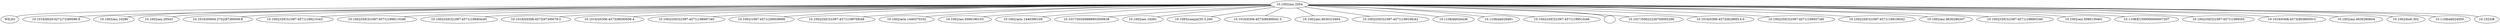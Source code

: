 strict graph mind_map169 {
	"10.1002/asi.2054" -- WILSO
	"10.1002/asi.2054" -- "10.1016/0020-0271(73)90096-X"
	"10.1002/asi.2054" -- "10.1002/asi.10286"
	"10.1002/asi.2054" -- "10.1002/asi.20543"
	"10.1002/asi.2054" -- "10.1016/S0004-3702(97)00008-8"
	"10.1002/asi.2054" -- "10.1002/(SICI)1097-4571(199210)43"
	"10.1002/asi.2054" -- "10.1002/(SICI)1097-4571(1998110)49"
	"10.1002/asi.2054" -- "10.1002/(SICI)1097-4571(199404)45"
	"10.1002/asi.2054" -- "10.1016/S0306-4573(97)00078-2"
	"10.1002/asi.2054" -- "10.1016/S0306-4573(99)00056-4"
	"10.1002/asi.2054" -- "10.1002/(SICI)1097-4571(198907)40"
	"10.1002/asi.2054" -- "10.1002/1097-4571(2000)9999"
	"10.1002/asi.2054" -- "10.1002/(SICI)1097-4571(199709)48"
	"10.1002/asi.2054" -- "10.1002/aris.1440370102"
	"10.1002/asi.2054" -- "10.1002/asi.5090190103"
	"10.1002/asi.2054" -- "10.1002/1097-4571(2000)9999"
	"10.1002/asi.2054" -- "10.1002/aris.1440390109"
	"10.1002/asi.2054" -- "10.1017/S0269888903000638"
	"10.1002/asi.2054" -- "10.1002/asi.10281"
	"10.1002/asi.2054" -- "10.1093/comjnl/35.3.200"
	"10.1002/asi.2054" -- "10.1016/0306-4573(89)90042-3"
	"10.1002/asi.2054" -- "10.1002/asi.4630310404"
	"10.1002/asi.2054" -- "10.1002/(SICI)1097-4571(199106)42"
	"10.1002/asi.2054" -- "10.1108/eb026436"
	"10.1002/asi.2054" -- "10.1108/eb026481"
	"10.1002/asi.2054" -- "10.1002/(SICI)1097-4571(199404)45"
	"10.1002/asi.2054" -- "10.1002/(SICI)1097-4571(199510)46"
	"10.1002/asi.2054" -- ""
	"10.1002/asi.2054" -- "10.1017/S0022226700005296"
	"10.1002/asi.2054" -- "10.1016/0306-4573(82)90014-0"
	"10.1002/asi.2054" -- "10.1002/(SICI)1097-4571(199507)46"
	"10.1002/asi.2054" -- "10.1002/(SICI)1097-4571(199404)45"
	"10.1002/asi.2054" -- "10.1002/(SICI)1097-4571(199109)42"
	"10.1002/asi.2054" -- "10.1002/asi.4630280207"
	"10.1002/asi.2054" -- "10.1002/(SICI)1097-4571(198903)40"
	"10.1002/asi.2054" -- "10.1002/asi.5090130401"
	"10.1002/asi.2054" -- "10.1108/EUM0000000007207"
	"10.1002/asi.2054" -- "10.1002/(SICI)1097-4571(1999)50"
	"10.1002/asi.2054" -- "10.1016/0306-4573(90)90050-C"
	"10.1002/asi.2054" -- "10.1002/asi.4630260604"
	"10.1002/asi.2054" -- "10.1002/bult.302"
	"10.1002/asi.2054" -- "10.1108/eb024050"
	"10.1002/asi.2054" -- "10.1023/B"
}
